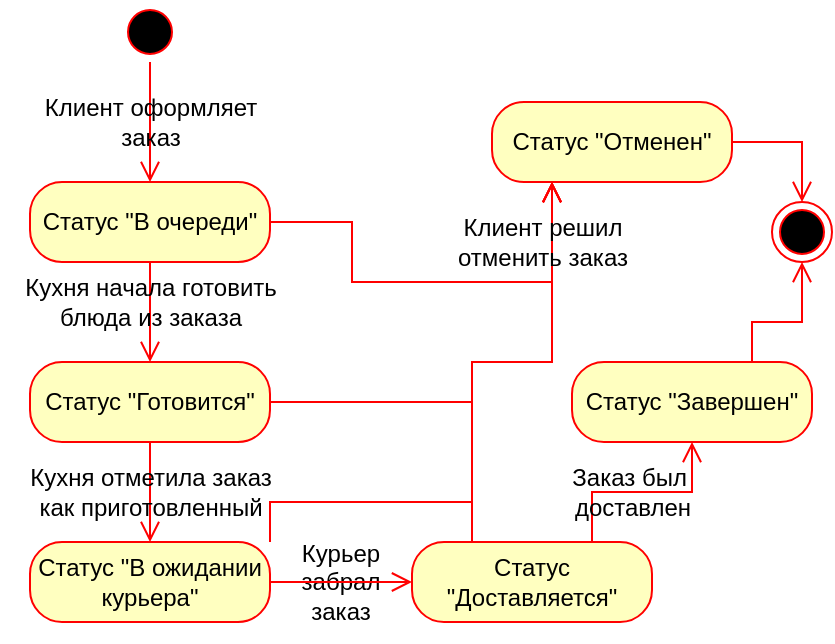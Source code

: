 <mxfile version="21.3.2" type="device">
  <diagram name="Страница 1" id="Pb2mFA5OPGo9a01avhnO">
    <mxGraphModel dx="1290" dy="569" grid="1" gridSize="10" guides="1" tooltips="1" connect="1" arrows="1" fold="1" page="1" pageScale="1" pageWidth="827" pageHeight="1169" math="0" shadow="0">
      <root>
        <mxCell id="0" />
        <mxCell id="1" parent="0" />
        <mxCell id="Gukk3LiFeYjdp7rrloEt-1" value="" style="ellipse;html=1;shape=startState;fillColor=#000000;strokeColor=#ff0000;" vertex="1" parent="1">
          <mxGeometry x="384" y="80" width="30" height="30" as="geometry" />
        </mxCell>
        <mxCell id="Gukk3LiFeYjdp7rrloEt-2" value="" style="edgeStyle=orthogonalEdgeStyle;html=1;verticalAlign=bottom;endArrow=open;endSize=8;strokeColor=#ff0000;rounded=0;entryX=0.5;entryY=0;entryDx=0;entryDy=0;" edge="1" source="Gukk3LiFeYjdp7rrloEt-1" parent="1" target="Gukk3LiFeYjdp7rrloEt-5">
          <mxGeometry relative="1" as="geometry">
            <mxPoint x="415" y="340" as="targetPoint" />
          </mxGeometry>
        </mxCell>
        <mxCell id="Gukk3LiFeYjdp7rrloEt-3" value="" style="ellipse;html=1;shape=endState;fillColor=#000000;strokeColor=#ff0000;" vertex="1" parent="1">
          <mxGeometry x="710" y="180" width="30" height="30" as="geometry" />
        </mxCell>
        <mxCell id="Gukk3LiFeYjdp7rrloEt-5" value="Статус &quot;В очереди&quot;" style="rounded=1;whiteSpace=wrap;html=1;arcSize=40;fontColor=#000000;fillColor=#ffffc0;strokeColor=#ff0000;" vertex="1" parent="1">
          <mxGeometry x="339" y="170" width="120" height="40" as="geometry" />
        </mxCell>
        <mxCell id="Gukk3LiFeYjdp7rrloEt-6" value="" style="edgeStyle=orthogonalEdgeStyle;html=1;verticalAlign=bottom;endArrow=open;endSize=8;strokeColor=#ff0000;rounded=0;entryX=0.5;entryY=0;entryDx=0;entryDy=0;" edge="1" source="Gukk3LiFeYjdp7rrloEt-5" parent="1" target="Gukk3LiFeYjdp7rrloEt-8">
          <mxGeometry relative="1" as="geometry">
            <mxPoint x="400" y="270" as="targetPoint" />
          </mxGeometry>
        </mxCell>
        <mxCell id="Gukk3LiFeYjdp7rrloEt-7" value="Клиент оформляет &lt;br&gt;заказ" style="text;html=1;align=center;verticalAlign=middle;resizable=0;points=[];autosize=1;strokeColor=none;fillColor=none;" vertex="1" parent="1">
          <mxGeometry x="334" y="120" width="130" height="40" as="geometry" />
        </mxCell>
        <mxCell id="Gukk3LiFeYjdp7rrloEt-8" value="Статус &quot;Готовится&quot;" style="rounded=1;whiteSpace=wrap;html=1;arcSize=40;fontColor=#000000;fillColor=#ffffc0;strokeColor=#ff0000;" vertex="1" parent="1">
          <mxGeometry x="339" y="260" width="120" height="40" as="geometry" />
        </mxCell>
        <mxCell id="Gukk3LiFeYjdp7rrloEt-9" value="" style="edgeStyle=orthogonalEdgeStyle;html=1;verticalAlign=bottom;endArrow=open;endSize=8;strokeColor=#ff0000;rounded=0;entryX=0.5;entryY=0;entryDx=0;entryDy=0;" edge="1" source="Gukk3LiFeYjdp7rrloEt-8" parent="1" target="Gukk3LiFeYjdp7rrloEt-10">
          <mxGeometry relative="1" as="geometry">
            <mxPoint x="399" y="365" as="targetPoint" />
          </mxGeometry>
        </mxCell>
        <mxCell id="Gukk3LiFeYjdp7rrloEt-10" value="Статус &quot;В ожидании курьера&quot;" style="rounded=1;whiteSpace=wrap;html=1;arcSize=40;fontColor=#000000;fillColor=#ffffc0;strokeColor=#ff0000;" vertex="1" parent="1">
          <mxGeometry x="339" y="350" width="120" height="40" as="geometry" />
        </mxCell>
        <mxCell id="Gukk3LiFeYjdp7rrloEt-11" value="Статус &quot;Отменен&quot;" style="rounded=1;whiteSpace=wrap;html=1;arcSize=40;fontColor=#000000;fillColor=#ffffc0;strokeColor=#ff0000;" vertex="1" parent="1">
          <mxGeometry x="570" y="130" width="120" height="40" as="geometry" />
        </mxCell>
        <mxCell id="Gukk3LiFeYjdp7rrloEt-12" value="Статус &quot;Доставляется&quot;" style="rounded=1;whiteSpace=wrap;html=1;arcSize=40;fontColor=#000000;fillColor=#ffffc0;strokeColor=#ff0000;" vertex="1" parent="1">
          <mxGeometry x="530" y="350" width="120" height="40" as="geometry" />
        </mxCell>
        <mxCell id="Gukk3LiFeYjdp7rrloEt-13" value="Статус &quot;Завершен&quot;" style="rounded=1;whiteSpace=wrap;html=1;arcSize=40;fontColor=#000000;fillColor=#ffffc0;strokeColor=#ff0000;" vertex="1" parent="1">
          <mxGeometry x="610" y="260" width="120" height="40" as="geometry" />
        </mxCell>
        <mxCell id="Gukk3LiFeYjdp7rrloEt-14" value="Кухня начала готовить&lt;br&gt;блюда из заказа" style="text;html=1;align=center;verticalAlign=middle;resizable=0;points=[];autosize=1;strokeColor=none;fillColor=none;" vertex="1" parent="1">
          <mxGeometry x="324" y="210" width="150" height="40" as="geometry" />
        </mxCell>
        <mxCell id="Gukk3LiFeYjdp7rrloEt-15" value="Кухня отметила заказ &lt;br&gt;как приготовленный" style="text;html=1;align=center;verticalAlign=middle;resizable=0;points=[];autosize=1;strokeColor=none;fillColor=none;" vertex="1" parent="1">
          <mxGeometry x="329" y="305" width="140" height="40" as="geometry" />
        </mxCell>
        <mxCell id="Gukk3LiFeYjdp7rrloEt-16" value="Курьер &lt;br&gt;забрал &lt;br&gt;заказ" style="text;html=1;align=center;verticalAlign=middle;resizable=0;points=[];autosize=1;strokeColor=none;fillColor=none;" vertex="1" parent="1">
          <mxGeometry x="464" y="340" width="60" height="60" as="geometry" />
        </mxCell>
        <mxCell id="Gukk3LiFeYjdp7rrloEt-20" value="" style="edgeStyle=orthogonalEdgeStyle;html=1;verticalAlign=bottom;endArrow=open;endSize=8;strokeColor=#ff0000;rounded=0;exitX=1;exitY=0.5;exitDx=0;exitDy=0;entryX=0;entryY=0.5;entryDx=0;entryDy=0;" edge="1" source="Gukk3LiFeYjdp7rrloEt-10" parent="1" target="Gukk3LiFeYjdp7rrloEt-12">
          <mxGeometry relative="1" as="geometry">
            <mxPoint x="200" y="470" as="targetPoint" />
          </mxGeometry>
        </mxCell>
        <mxCell id="Gukk3LiFeYjdp7rrloEt-22" value="" style="edgeStyle=orthogonalEdgeStyle;html=1;verticalAlign=bottom;endArrow=open;endSize=8;strokeColor=#ff0000;rounded=0;exitX=0.75;exitY=0;exitDx=0;exitDy=0;entryX=0.5;entryY=1;entryDx=0;entryDy=0;" edge="1" parent="1" source="Gukk3LiFeYjdp7rrloEt-12" target="Gukk3LiFeYjdp7rrloEt-13">
          <mxGeometry relative="1" as="geometry">
            <mxPoint x="540" y="380" as="targetPoint" />
            <mxPoint x="469" y="380" as="sourcePoint" />
          </mxGeometry>
        </mxCell>
        <mxCell id="Gukk3LiFeYjdp7rrloEt-25" value="Заказ был&amp;nbsp;&lt;br&gt;доставлен" style="text;html=1;align=center;verticalAlign=middle;resizable=0;points=[];autosize=1;strokeColor=none;fillColor=none;" vertex="1" parent="1">
          <mxGeometry x="600" y="305" width="80" height="40" as="geometry" />
        </mxCell>
        <mxCell id="Gukk3LiFeYjdp7rrloEt-26" value="" style="edgeStyle=orthogonalEdgeStyle;html=1;verticalAlign=bottom;endArrow=open;endSize=8;strokeColor=#ff0000;rounded=0;exitX=0.25;exitY=0;exitDx=0;exitDy=0;entryX=0.25;entryY=1;entryDx=0;entryDy=0;" edge="1" parent="1" source="Gukk3LiFeYjdp7rrloEt-12" target="Gukk3LiFeYjdp7rrloEt-11">
          <mxGeometry relative="1" as="geometry">
            <mxPoint x="540" y="380" as="targetPoint" />
            <mxPoint x="469" y="380" as="sourcePoint" />
          </mxGeometry>
        </mxCell>
        <mxCell id="Gukk3LiFeYjdp7rrloEt-27" value="" style="edgeStyle=orthogonalEdgeStyle;html=1;verticalAlign=bottom;endArrow=open;endSize=8;strokeColor=#ff0000;rounded=0;exitX=1;exitY=0.5;exitDx=0;exitDy=0;entryX=0.25;entryY=1;entryDx=0;entryDy=0;" edge="1" parent="1" source="Gukk3LiFeYjdp7rrloEt-5" target="Gukk3LiFeYjdp7rrloEt-11">
          <mxGeometry relative="1" as="geometry">
            <mxPoint x="560" y="220" as="targetPoint" />
            <mxPoint x="570" y="360" as="sourcePoint" />
            <Array as="points">
              <mxPoint x="500" y="190" />
              <mxPoint x="500" y="220" />
              <mxPoint x="600" y="220" />
            </Array>
          </mxGeometry>
        </mxCell>
        <mxCell id="Gukk3LiFeYjdp7rrloEt-28" value="" style="edgeStyle=orthogonalEdgeStyle;html=1;verticalAlign=bottom;endArrow=open;endSize=8;strokeColor=#ff0000;rounded=0;exitX=1;exitY=0.5;exitDx=0;exitDy=0;entryX=0.25;entryY=1;entryDx=0;entryDy=0;" edge="1" parent="1" source="Gukk3LiFeYjdp7rrloEt-8" target="Gukk3LiFeYjdp7rrloEt-11">
          <mxGeometry relative="1" as="geometry">
            <mxPoint x="610" y="180" as="targetPoint" />
            <mxPoint x="469" y="200" as="sourcePoint" />
            <Array as="points">
              <mxPoint x="560" y="280" />
              <mxPoint x="560" y="260" />
              <mxPoint x="600" y="260" />
            </Array>
          </mxGeometry>
        </mxCell>
        <mxCell id="Gukk3LiFeYjdp7rrloEt-29" value="" style="edgeStyle=orthogonalEdgeStyle;html=1;verticalAlign=bottom;endArrow=open;endSize=8;strokeColor=#ff0000;rounded=0;exitX=1;exitY=0;exitDx=0;exitDy=0;entryX=0.25;entryY=1;entryDx=0;entryDy=0;" edge="1" parent="1" source="Gukk3LiFeYjdp7rrloEt-10" target="Gukk3LiFeYjdp7rrloEt-11">
          <mxGeometry relative="1" as="geometry">
            <mxPoint x="600" y="180" as="targetPoint" />
            <mxPoint x="469" y="200" as="sourcePoint" />
            <Array as="points">
              <mxPoint x="459" y="330" />
              <mxPoint x="560" y="330" />
              <mxPoint x="560" y="260" />
              <mxPoint x="600" y="260" />
            </Array>
          </mxGeometry>
        </mxCell>
        <mxCell id="Gukk3LiFeYjdp7rrloEt-30" value="Клиент решил &lt;br&gt;отменить заказ" style="text;html=1;align=center;verticalAlign=middle;resizable=0;points=[];autosize=1;strokeColor=none;fillColor=none;" vertex="1" parent="1">
          <mxGeometry x="540" y="180" width="110" height="40" as="geometry" />
        </mxCell>
        <mxCell id="Gukk3LiFeYjdp7rrloEt-31" value="" style="edgeStyle=orthogonalEdgeStyle;html=1;verticalAlign=bottom;endArrow=open;endSize=8;strokeColor=#ff0000;rounded=0;exitX=1;exitY=0.5;exitDx=0;exitDy=0;entryX=0.5;entryY=0;entryDx=0;entryDy=0;" edge="1" parent="1" source="Gukk3LiFeYjdp7rrloEt-11" target="Gukk3LiFeYjdp7rrloEt-3">
          <mxGeometry relative="1" as="geometry">
            <mxPoint x="610" y="180" as="targetPoint" />
            <mxPoint x="469" y="200" as="sourcePoint" />
            <Array as="points">
              <mxPoint x="725" y="150" />
            </Array>
          </mxGeometry>
        </mxCell>
        <mxCell id="Gukk3LiFeYjdp7rrloEt-32" value="" style="edgeStyle=orthogonalEdgeStyle;html=1;verticalAlign=bottom;endArrow=open;endSize=8;strokeColor=#ff0000;rounded=0;exitX=0.75;exitY=0;exitDx=0;exitDy=0;entryX=0.5;entryY=1;entryDx=0;entryDy=0;" edge="1" parent="1" source="Gukk3LiFeYjdp7rrloEt-13" target="Gukk3LiFeYjdp7rrloEt-3">
          <mxGeometry relative="1" as="geometry">
            <mxPoint x="735" y="200" as="targetPoint" />
            <mxPoint x="700" y="160" as="sourcePoint" />
            <Array as="points">
              <mxPoint x="700" y="240" />
              <mxPoint x="725" y="240" />
            </Array>
          </mxGeometry>
        </mxCell>
      </root>
    </mxGraphModel>
  </diagram>
</mxfile>
